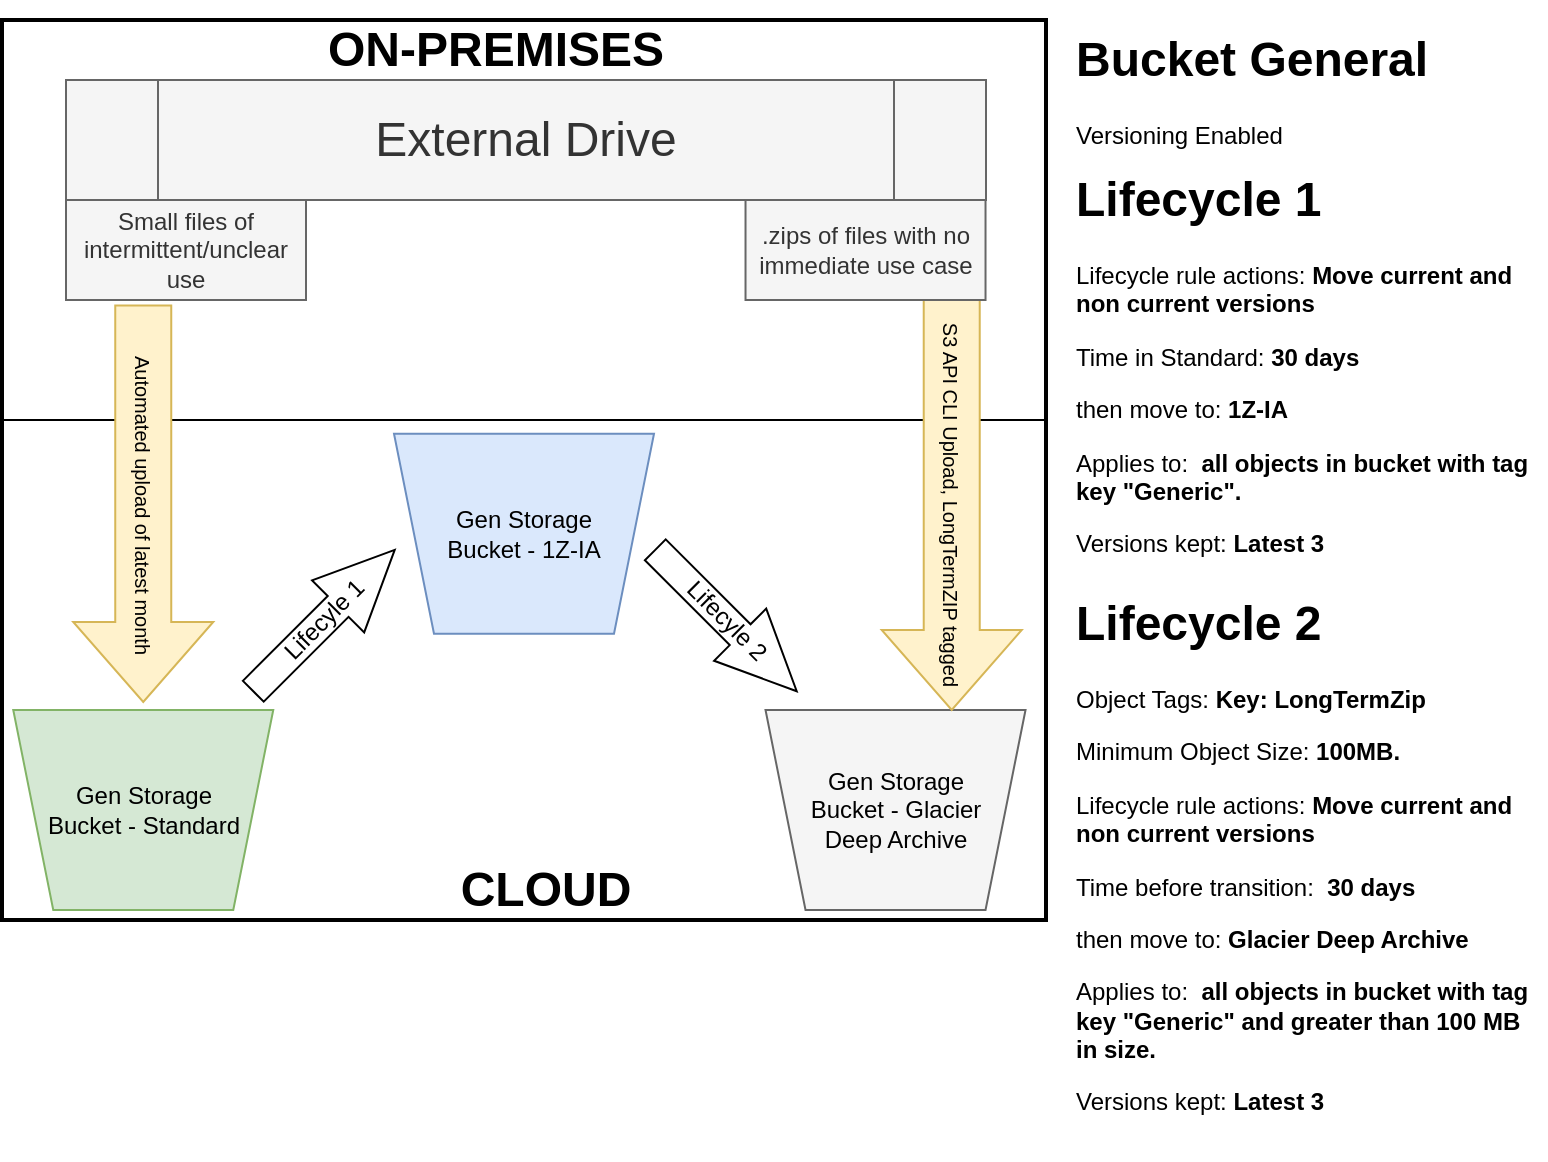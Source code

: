 <mxfile version="20.5.1" type="github">
  <diagram id="DMyw7KxbAbWmpW6mCUkX" name="Page-1">
    <mxGraphModel dx="782" dy="706" grid="1" gridSize="10" guides="1" tooltips="1" connect="1" arrows="1" fold="1" page="1" pageScale="1" pageWidth="827" pageHeight="1169" math="0" shadow="0">
      <root>
        <mxCell id="0" />
        <mxCell id="1" parent="0" />
        <mxCell id="nXyQ3ArYVDgaGB6yJEpU-6" value="" style="rounded=0;whiteSpace=wrap;html=1;fillColor=none;strokeWidth=2;" vertex="1" parent="1">
          <mxGeometry x="8" y="10" width="522" height="450" as="geometry" />
        </mxCell>
        <mxCell id="nXyQ3ArYVDgaGB6yJEpU-7" value="" style="rounded=0;whiteSpace=wrap;html=1;fontSize=36;fillColor=none;" vertex="1" parent="1">
          <mxGeometry x="8" y="10" width="522" height="200" as="geometry" />
        </mxCell>
        <mxCell id="nXyQ3ArYVDgaGB6yJEpU-2" value="CLOUD" style="text;html=1;strokeColor=none;fillColor=none;align=center;verticalAlign=middle;whiteSpace=wrap;rounded=0;fontSize=24;fontStyle=1" vertex="1" parent="1">
          <mxGeometry x="240" y="430" width="80" height="30" as="geometry" />
        </mxCell>
        <mxCell id="nXyQ3ArYVDgaGB6yJEpU-4" value="Automated upload of latest month" style="html=1;shadow=0;dashed=0;align=center;verticalAlign=middle;shape=mxgraph.arrows2.arrow;dy=0.6;dx=40;notch=0;fontSize=10;fillColor=#fff2cc;rotation=90;strokeColor=#d6b656;" vertex="1" parent="1">
          <mxGeometry x="-20.47" y="216.85" width="198.19" height="70" as="geometry" />
        </mxCell>
        <mxCell id="nXyQ3ArYVDgaGB6yJEpU-9" value="ON-PREMISES" style="text;html=1;strokeColor=none;fillColor=none;align=center;verticalAlign=middle;whiteSpace=wrap;rounded=0;fontSize=24;fontStyle=1" vertex="1" parent="1">
          <mxGeometry x="165.44" y="10" width="180" height="30" as="geometry" />
        </mxCell>
        <mxCell id="nXyQ3ArYVDgaGB6yJEpU-10" value="External Drive" style="shape=process;whiteSpace=wrap;html=1;backgroundOutline=1;fontSize=24;fillColor=#f5f5f5;fontColor=#333333;strokeColor=#666666;" vertex="1" parent="1">
          <mxGeometry x="40" y="40" width="460" height="60" as="geometry" />
        </mxCell>
        <mxCell id="nXyQ3ArYVDgaGB6yJEpU-11" value="" style="shape=trapezoid;perimeter=trapezoidPerimeter;whiteSpace=wrap;html=1;fixedSize=1;rotation=-180;fillColor=#d5e8d4;strokeColor=#82b366;" vertex="1" parent="1">
          <mxGeometry x="13.63" y="355" width="130" height="100" as="geometry" />
        </mxCell>
        <mxCell id="nXyQ3ArYVDgaGB6yJEpU-12" value="Gen Storage Bucket - Standard" style="text;html=1;strokeColor=none;fillColor=none;align=center;verticalAlign=middle;whiteSpace=wrap;rounded=0;" vertex="1" parent="1">
          <mxGeometry x="28.63" y="380" width="100" height="50" as="geometry" />
        </mxCell>
        <mxCell id="nXyQ3ArYVDgaGB6yJEpU-13" value="" style="shape=trapezoid;perimeter=trapezoidPerimeter;whiteSpace=wrap;html=1;fixedSize=1;rotation=-180;fillColor=#f5f5f5;strokeColor=#666666;fontColor=#333333;" vertex="1" parent="1">
          <mxGeometry x="389.76" y="355" width="130" height="100" as="geometry" />
        </mxCell>
        <mxCell id="nXyQ3ArYVDgaGB6yJEpU-14" value="Gen Storage Bucket - Glacier Deep Archive" style="text;html=1;strokeColor=none;fillColor=none;align=center;verticalAlign=middle;whiteSpace=wrap;rounded=0;" vertex="1" parent="1">
          <mxGeometry x="404.76" y="380" width="100" height="50" as="geometry" />
        </mxCell>
        <mxCell id="nXyQ3ArYVDgaGB6yJEpU-15" value="S3 API CLI Upload, LongTermZIP tagged" style="html=1;shadow=0;dashed=0;align=center;verticalAlign=middle;shape=mxgraph.arrows2.arrow;dy=0.6;dx=40;notch=0;fontSize=10;fillColor=#fff2cc;rotation=90;strokeColor=#d6b656;" vertex="1" parent="1">
          <mxGeometry x="379.76" y="216.85" width="206.21" height="70" as="geometry" />
        </mxCell>
        <mxCell id="nXyQ3ArYVDgaGB6yJEpU-17" value=".zips of files with no immediate use case" style="rounded=0;whiteSpace=wrap;html=1;fillColor=#f5f5f5;fontColor=#333333;strokeColor=#666666;" vertex="1" parent="1">
          <mxGeometry x="379.76" y="100" width="120" height="50" as="geometry" />
        </mxCell>
        <mxCell id="nXyQ3ArYVDgaGB6yJEpU-18" value="Small files of intermittent/unclear use" style="rounded=0;whiteSpace=wrap;html=1;fillColor=#f5f5f5;fontColor=#333333;strokeColor=#666666;" vertex="1" parent="1">
          <mxGeometry x="40" y="100" width="120" height="50" as="geometry" />
        </mxCell>
        <mxCell id="nXyQ3ArYVDgaGB6yJEpU-20" value="" style="shape=trapezoid;perimeter=trapezoidPerimeter;whiteSpace=wrap;html=1;fixedSize=1;rotation=-180;fillColor=#dae8fc;strokeColor=#6c8ebf;" vertex="1" parent="1">
          <mxGeometry x="204" y="216.85" width="130" height="100" as="geometry" />
        </mxCell>
        <mxCell id="nXyQ3ArYVDgaGB6yJEpU-21" value="Gen Storage Bucket - 1Z-IA" style="text;html=1;strokeColor=none;fillColor=none;align=center;verticalAlign=middle;whiteSpace=wrap;rounded=0;" vertex="1" parent="1">
          <mxGeometry x="219" y="241.85" width="100" height="50" as="geometry" />
        </mxCell>
        <mxCell id="nXyQ3ArYVDgaGB6yJEpU-22" value="Lifecyle 1" style="html=1;shadow=0;dashed=0;align=center;verticalAlign=middle;shape=mxgraph.arrows2.arrow;dy=0.6;dx=40;notch=0;rotation=-45;" vertex="1" parent="1">
          <mxGeometry x="119" y="291.85" width="100" height="36.85" as="geometry" />
        </mxCell>
        <mxCell id="nXyQ3ArYVDgaGB6yJEpU-23" value="Lifecyle 2" style="html=1;shadow=0;dashed=0;align=center;verticalAlign=middle;shape=mxgraph.arrows2.arrow;dy=0.6;dx=40;notch=0;rotation=45;" vertex="1" parent="1">
          <mxGeometry x="320" y="291.85" width="100" height="36.85" as="geometry" />
        </mxCell>
        <mxCell id="nXyQ3ArYVDgaGB6yJEpU-24" value="&lt;h1&gt;Lifecycle 1&lt;/h1&gt;&lt;p&gt;Lifecycle rule actions: &lt;b&gt;Move current and non current versions&lt;/b&gt;&lt;/p&gt;&lt;p&gt;Time in Standard: &lt;b&gt;30 days&lt;/b&gt;&lt;/p&gt;&lt;p&gt;then move to:&amp;nbsp;&lt;span style=&quot;background-color: initial;&quot;&gt;&lt;b&gt;1Z-IA&lt;/b&gt;&lt;/span&gt;&lt;/p&gt;&lt;p&gt;&lt;span style=&quot;background-color: initial;&quot;&gt;Applies to:&amp;nbsp; &lt;b&gt;all objects in bucket with tag key &quot;Generic&quot;.&lt;/b&gt;&lt;/span&gt;&lt;/p&gt;&lt;p&gt;&lt;span style=&quot;background-color: initial;&quot;&gt;Versions kept: &lt;b&gt;Latest&amp;nbsp;&lt;/b&gt;&lt;/span&gt;&lt;span style=&quot;background-color: initial;&quot;&gt;&lt;b&gt;3&lt;/b&gt;&lt;/span&gt;&lt;/p&gt;" style="text;html=1;strokeColor=none;fillColor=none;spacing=5;spacingTop=-20;whiteSpace=wrap;overflow=hidden;rounded=0;" vertex="1" parent="1">
          <mxGeometry x="540" y="80" width="240" height="220" as="geometry" />
        </mxCell>
        <mxCell id="nXyQ3ArYVDgaGB6yJEpU-25" value="&lt;h1&gt;Bucket General&lt;/h1&gt;&lt;p&gt;Versioning Enabled&lt;/p&gt;" style="text;html=1;strokeColor=none;fillColor=none;spacing=5;spacingTop=-20;whiteSpace=wrap;overflow=hidden;rounded=0;" vertex="1" parent="1">
          <mxGeometry x="540" y="10" width="240" height="70" as="geometry" />
        </mxCell>
        <mxCell id="nXyQ3ArYVDgaGB6yJEpU-26" value="&lt;h1&gt;Lifecycle 2&lt;/h1&gt;&lt;p&gt;&lt;span style=&quot;background-color: initial;&quot;&gt;Object Tags: &lt;/span&gt;&lt;b style=&quot;background-color: initial;&quot;&gt;Key:&lt;/b&gt;&lt;span style=&quot;background-color: initial;&quot;&gt;&amp;nbsp;&lt;/span&gt;&lt;b style=&quot;background-color: initial;&quot;&gt;LongTermZip&lt;/b&gt;&lt;br&gt;&lt;/p&gt;&lt;p&gt;Minimum Object Size: &lt;b&gt;100MB.&lt;/b&gt;&lt;/p&gt;&lt;p&gt;Lifecycle rule actions:&amp;nbsp;&lt;b&gt;Move current and non current versions&lt;/b&gt;&lt;b&gt;&lt;br&gt;&lt;/b&gt;&lt;/p&gt;&lt;p&gt;Time before transition: &lt;b&gt;&amp;nbsp;30 days&lt;/b&gt;&lt;/p&gt;&lt;p&gt;then move to:&amp;nbsp;&lt;span style=&quot;background-color: initial;&quot;&gt;&lt;b&gt;Glacier Deep Archive&lt;/b&gt;&lt;/span&gt;&lt;/p&gt;&lt;p&gt;&lt;span style=&quot;background-color: initial;&quot;&gt;Applies to:&amp;nbsp; &lt;b&gt;all objects in bucket with tag key &quot;Generic&quot; and greater than 100 MB in size.&lt;/b&gt;&lt;/span&gt;&lt;/p&gt;&lt;p&gt;&lt;span style=&quot;background-color: initial;&quot;&gt;Versions kept: &lt;b&gt;Latest&amp;nbsp;&lt;/b&gt;&lt;/span&gt;&lt;span style=&quot;background-color: initial;&quot;&gt;&lt;b&gt;3&lt;/b&gt;&lt;/span&gt;&lt;/p&gt;" style="text;html=1;strokeColor=none;fillColor=none;spacing=5;spacingTop=-20;whiteSpace=wrap;overflow=hidden;rounded=0;" vertex="1" parent="1">
          <mxGeometry x="540" y="291.85" width="240" height="288.15" as="geometry" />
        </mxCell>
      </root>
    </mxGraphModel>
  </diagram>
</mxfile>
